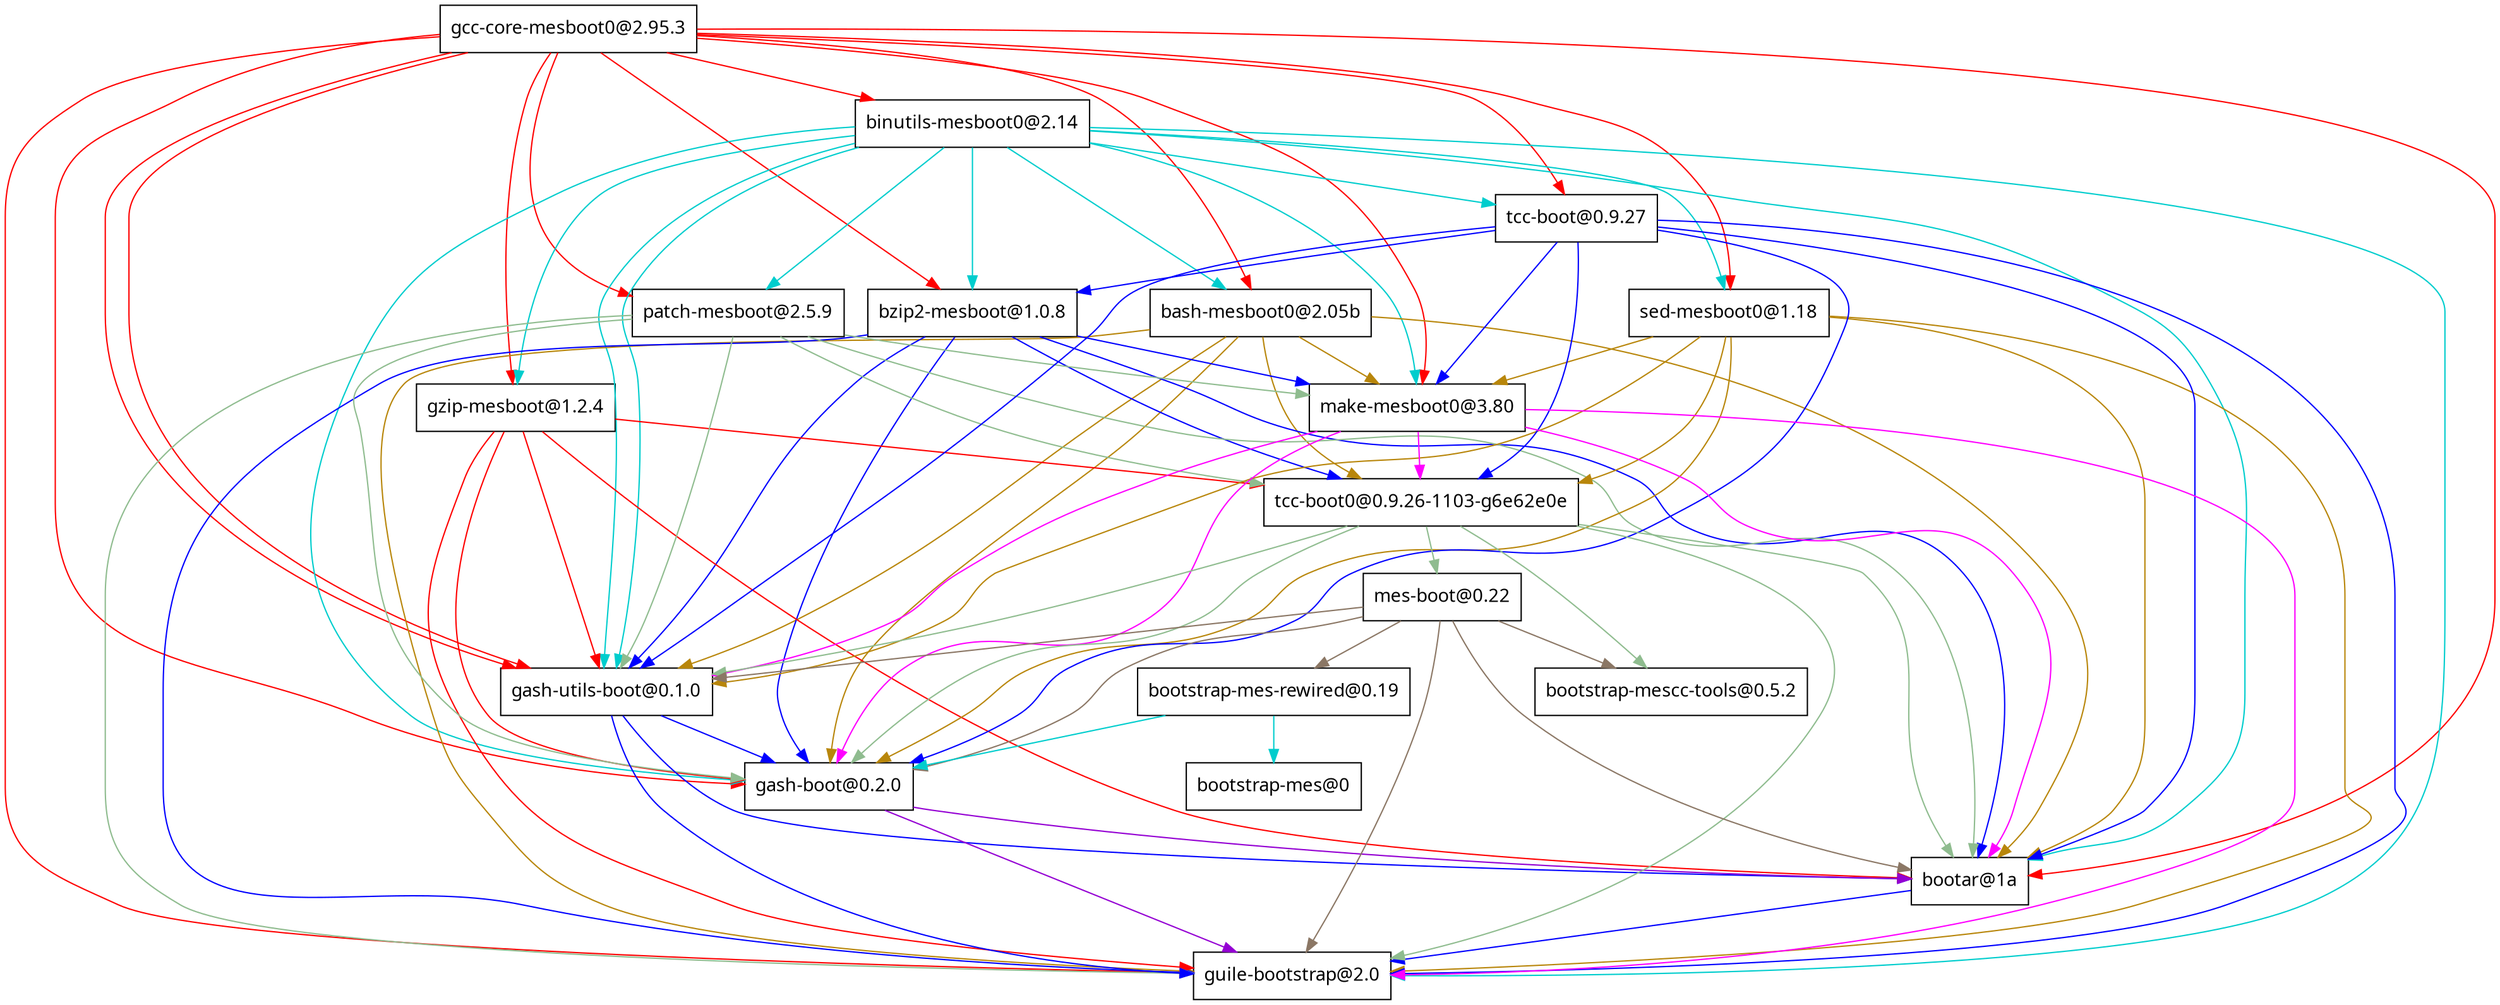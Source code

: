 digraph "Guix bag" {
  "/gnu/store/3va8hfvfyp6dbwqk3036kb25wbp0f81z-gcc-core-mesboot0-2.95.3.drv" [label = "gcc-core-mesboot0@2.95.3", shape = box, fontname = sans];
  "/gnu/store/3va8hfvfyp6dbwqk3036kb25wbp0f81z-gcc-core-mesboot0-2.95.3.drv" -> "/gnu/store/8ghnzf9idpmva8l4n8fyvvgqlln4rddi-binutils-mesboot0-2.14.drv" [color = red];
  "/gnu/store/3va8hfvfyp6dbwqk3036kb25wbp0f81z-gcc-core-mesboot0-2.95.3.drv" -> "/gnu/store/yx5dz5gi00q8h5i138h59j1jmbhr3qa4-bash-mesboot0-2.05b.drv" [color = red];
  "/gnu/store/3va8hfvfyp6dbwqk3036kb25wbp0f81z-gcc-core-mesboot0-2.95.3.drv" -> "/gnu/store/yy8bxckakx5f4rpvqfggrfy21y7bn53g-bzip2-mesboot-1.0.8.drv" [color = red];
  "/gnu/store/3va8hfvfyp6dbwqk3036kb25wbp0f81z-gcc-core-mesboot0-2.95.3.drv" -> "/gnu/store/qyphha8i1pylf10pm76400kq5d07zsvr-gzip-mesboot-1.2.4.drv" [color = red];
  "/gnu/store/3va8hfvfyp6dbwqk3036kb25wbp0f81z-gcc-core-mesboot0-2.95.3.drv" -> "/gnu/store/vn42sjmbh0zr9wn9lnbsdrxlh1zihx50-patch-mesboot-2.5.9.drv" [color = red];
  "/gnu/store/3va8hfvfyp6dbwqk3036kb25wbp0f81z-gcc-core-mesboot0-2.95.3.drv" -> "/gnu/store/16w6l2c80hh98kfykal9hpbm93cscbcg-sed-mesboot0-1.18.drv" [color = red];
  "/gnu/store/3va8hfvfyp6dbwqk3036kb25wbp0f81z-gcc-core-mesboot0-2.95.3.drv" -> "/gnu/store/yl8gsvanaj8wgngmgc4an06g5ybadad2-gash-utils-boot-0.1.0.drv" [color = red];
  "/gnu/store/3va8hfvfyp6dbwqk3036kb25wbp0f81z-gcc-core-mesboot0-2.95.3.drv" -> "/gnu/store/h1m81zsyi3l4yd9r7pd3ffanb61pszxy-tcc-boot-0.9.27.drv" [color = red];
  "/gnu/store/3va8hfvfyp6dbwqk3036kb25wbp0f81z-gcc-core-mesboot0-2.95.3.drv" -> "/gnu/store/hlm2wxhh0irfjnds4i86imdqi13iwj81-make-mesboot0-3.80.drv" [color = red];
  "/gnu/store/3va8hfvfyp6dbwqk3036kb25wbp0f81z-gcc-core-mesboot0-2.95.3.drv" -> "/gnu/store/jrf5jckbwk949npav1p62vgcg95lr4mx-gash-boot-0.2.0.drv" [color = red];
  "/gnu/store/3va8hfvfyp6dbwqk3036kb25wbp0f81z-gcc-core-mesboot0-2.95.3.drv" -> "/gnu/store/yl8gsvanaj8wgngmgc4an06g5ybadad2-gash-utils-boot-0.1.0.drv" [color = red];
  "/gnu/store/3va8hfvfyp6dbwqk3036kb25wbp0f81z-gcc-core-mesboot0-2.95.3.drv" -> "/gnu/store/w77kjhmj4c4sncndnh0kvf0jfpwpradm-bootar-1a.drv" [color = red];
  "/gnu/store/3va8hfvfyp6dbwqk3036kb25wbp0f81z-gcc-core-mesboot0-2.95.3.drv" -> "/gnu/store/qs4086i9b9q0b74l4wjqgzbdc3c0f58f-guile-bootstrap-2.0.drv" [color = red];
  "/gnu/store/8ghnzf9idpmva8l4n8fyvvgqlln4rddi-binutils-mesboot0-2.14.drv" [label = "binutils-mesboot0@2.14", shape = box, fontname = sans];
  "/gnu/store/8ghnzf9idpmva8l4n8fyvvgqlln4rddi-binutils-mesboot0-2.14.drv" -> "/gnu/store/yx5dz5gi00q8h5i138h59j1jmbhr3qa4-bash-mesboot0-2.05b.drv" [color = cyan3];
  "/gnu/store/8ghnzf9idpmva8l4n8fyvvgqlln4rddi-binutils-mesboot0-2.14.drv" -> "/gnu/store/yy8bxckakx5f4rpvqfggrfy21y7bn53g-bzip2-mesboot-1.0.8.drv" [color = cyan3];
  "/gnu/store/8ghnzf9idpmva8l4n8fyvvgqlln4rddi-binutils-mesboot0-2.14.drv" -> "/gnu/store/qyphha8i1pylf10pm76400kq5d07zsvr-gzip-mesboot-1.2.4.drv" [color = cyan3];
  "/gnu/store/8ghnzf9idpmva8l4n8fyvvgqlln4rddi-binutils-mesboot0-2.14.drv" -> "/gnu/store/vn42sjmbh0zr9wn9lnbsdrxlh1zihx50-patch-mesboot-2.5.9.drv" [color = cyan3];
  "/gnu/store/8ghnzf9idpmva8l4n8fyvvgqlln4rddi-binutils-mesboot0-2.14.drv" -> "/gnu/store/16w6l2c80hh98kfykal9hpbm93cscbcg-sed-mesboot0-1.18.drv" [color = cyan3];
  "/gnu/store/8ghnzf9idpmva8l4n8fyvvgqlln4rddi-binutils-mesboot0-2.14.drv" -> "/gnu/store/yl8gsvanaj8wgngmgc4an06g5ybadad2-gash-utils-boot-0.1.0.drv" [color = cyan3];
  "/gnu/store/8ghnzf9idpmva8l4n8fyvvgqlln4rddi-binutils-mesboot0-2.14.drv" -> "/gnu/store/h1m81zsyi3l4yd9r7pd3ffanb61pszxy-tcc-boot-0.9.27.drv" [color = cyan3];
  "/gnu/store/8ghnzf9idpmva8l4n8fyvvgqlln4rddi-binutils-mesboot0-2.14.drv" -> "/gnu/store/hlm2wxhh0irfjnds4i86imdqi13iwj81-make-mesboot0-3.80.drv" [color = cyan3];
  "/gnu/store/8ghnzf9idpmva8l4n8fyvvgqlln4rddi-binutils-mesboot0-2.14.drv" -> "/gnu/store/jrf5jckbwk949npav1p62vgcg95lr4mx-gash-boot-0.2.0.drv" [color = cyan3];
  "/gnu/store/8ghnzf9idpmva8l4n8fyvvgqlln4rddi-binutils-mesboot0-2.14.drv" -> "/gnu/store/yl8gsvanaj8wgngmgc4an06g5ybadad2-gash-utils-boot-0.1.0.drv" [color = cyan3];
  "/gnu/store/8ghnzf9idpmva8l4n8fyvvgqlln4rddi-binutils-mesboot0-2.14.drv" -> "/gnu/store/w77kjhmj4c4sncndnh0kvf0jfpwpradm-bootar-1a.drv" [color = cyan3];
  "/gnu/store/8ghnzf9idpmva8l4n8fyvvgqlln4rddi-binutils-mesboot0-2.14.drv" -> "/gnu/store/qs4086i9b9q0b74l4wjqgzbdc3c0f58f-guile-bootstrap-2.0.drv" [color = cyan3];
  "/gnu/store/yx5dz5gi00q8h5i138h59j1jmbhr3qa4-bash-mesboot0-2.05b.drv" [label = "bash-mesboot0@2.05b", shape = box, fontname = sans];
  "/gnu/store/yx5dz5gi00q8h5i138h59j1jmbhr3qa4-bash-mesboot0-2.05b.drv" -> "/gnu/store/hlm2wxhh0irfjnds4i86imdqi13iwj81-make-mesboot0-3.80.drv" [color = darkgoldenrod];
  "/gnu/store/yx5dz5gi00q8h5i138h59j1jmbhr3qa4-bash-mesboot0-2.05b.drv" -> "/gnu/store/0izhx7j1n6lcpcbvy9i9pyjkzjpbxrcj-tcc-boot0-0.9.26-1103-g6e62e0e.drv" [color = darkgoldenrod];
  "/gnu/store/yx5dz5gi00q8h5i138h59j1jmbhr3qa4-bash-mesboot0-2.05b.drv" -> "/gnu/store/jrf5jckbwk949npav1p62vgcg95lr4mx-gash-boot-0.2.0.drv" [color = darkgoldenrod];
  "/gnu/store/yx5dz5gi00q8h5i138h59j1jmbhr3qa4-bash-mesboot0-2.05b.drv" -> "/gnu/store/yl8gsvanaj8wgngmgc4an06g5ybadad2-gash-utils-boot-0.1.0.drv" [color = darkgoldenrod];
  "/gnu/store/yx5dz5gi00q8h5i138h59j1jmbhr3qa4-bash-mesboot0-2.05b.drv" -> "/gnu/store/w77kjhmj4c4sncndnh0kvf0jfpwpradm-bootar-1a.drv" [color = darkgoldenrod];
  "/gnu/store/yx5dz5gi00q8h5i138h59j1jmbhr3qa4-bash-mesboot0-2.05b.drv" -> "/gnu/store/qs4086i9b9q0b74l4wjqgzbdc3c0f58f-guile-bootstrap-2.0.drv" [color = darkgoldenrod];
  "/gnu/store/hlm2wxhh0irfjnds4i86imdqi13iwj81-make-mesboot0-3.80.drv" [label = "make-mesboot0@3.80", shape = box, fontname = sans];
  "/gnu/store/hlm2wxhh0irfjnds4i86imdqi13iwj81-make-mesboot0-3.80.drv" -> "/gnu/store/0izhx7j1n6lcpcbvy9i9pyjkzjpbxrcj-tcc-boot0-0.9.26-1103-g6e62e0e.drv" [color = magenta];
  "/gnu/store/hlm2wxhh0irfjnds4i86imdqi13iwj81-make-mesboot0-3.80.drv" -> "/gnu/store/jrf5jckbwk949npav1p62vgcg95lr4mx-gash-boot-0.2.0.drv" [color = magenta];
  "/gnu/store/hlm2wxhh0irfjnds4i86imdqi13iwj81-make-mesboot0-3.80.drv" -> "/gnu/store/yl8gsvanaj8wgngmgc4an06g5ybadad2-gash-utils-boot-0.1.0.drv" [color = magenta];
  "/gnu/store/hlm2wxhh0irfjnds4i86imdqi13iwj81-make-mesboot0-3.80.drv" -> "/gnu/store/w77kjhmj4c4sncndnh0kvf0jfpwpradm-bootar-1a.drv" [color = magenta];
  "/gnu/store/hlm2wxhh0irfjnds4i86imdqi13iwj81-make-mesboot0-3.80.drv" -> "/gnu/store/qs4086i9b9q0b74l4wjqgzbdc3c0f58f-guile-bootstrap-2.0.drv" [color = magenta];
  "/gnu/store/0izhx7j1n6lcpcbvy9i9pyjkzjpbxrcj-tcc-boot0-0.9.26-1103-g6e62e0e.drv" [label = "tcc-boot0@0.9.26-1103-g6e62e0e", shape = box, fontname = sans];
  "/gnu/store/0izhx7j1n6lcpcbvy9i9pyjkzjpbxrcj-tcc-boot0-0.9.26-1103-g6e62e0e.drv" -> "/gnu/store/iny72b5k1f531xv7fr2i31j4gqknjv2l-mes-boot-0.22.drv" [color = darkseagreen];
  "/gnu/store/0izhx7j1n6lcpcbvy9i9pyjkzjpbxrcj-tcc-boot0-0.9.26-1103-g6e62e0e.drv" -> "/gnu/store/a6nbjivhxp65wqj5s8rz0fnmwzqxmhry-bootstrap-mescc-tools-0.5.2.drv" [color = darkseagreen];
  "/gnu/store/0izhx7j1n6lcpcbvy9i9pyjkzjpbxrcj-tcc-boot0-0.9.26-1103-g6e62e0e.drv" -> "/gnu/store/jrf5jckbwk949npav1p62vgcg95lr4mx-gash-boot-0.2.0.drv" [color = darkseagreen];
  "/gnu/store/0izhx7j1n6lcpcbvy9i9pyjkzjpbxrcj-tcc-boot0-0.9.26-1103-g6e62e0e.drv" -> "/gnu/store/yl8gsvanaj8wgngmgc4an06g5ybadad2-gash-utils-boot-0.1.0.drv" [color = darkseagreen];
  "/gnu/store/0izhx7j1n6lcpcbvy9i9pyjkzjpbxrcj-tcc-boot0-0.9.26-1103-g6e62e0e.drv" -> "/gnu/store/w77kjhmj4c4sncndnh0kvf0jfpwpradm-bootar-1a.drv" [color = darkseagreen];
  "/gnu/store/0izhx7j1n6lcpcbvy9i9pyjkzjpbxrcj-tcc-boot0-0.9.26-1103-g6e62e0e.drv" -> "/gnu/store/qs4086i9b9q0b74l4wjqgzbdc3c0f58f-guile-bootstrap-2.0.drv" [color = darkseagreen];
  "/gnu/store/iny72b5k1f531xv7fr2i31j4gqknjv2l-mes-boot-0.22.drv" [label = "mes-boot@0.22", shape = box, fontname = sans];
  "/gnu/store/iny72b5k1f531xv7fr2i31j4gqknjv2l-mes-boot-0.22.drv" -> "/gnu/store/xdhz4v7icrfwdbq1j5j052id8l04arms-bootstrap-mes-rewired-0.19.drv" [color = peachpuff4];
  "/gnu/store/iny72b5k1f531xv7fr2i31j4gqknjv2l-mes-boot-0.22.drv" -> "/gnu/store/a6nbjivhxp65wqj5s8rz0fnmwzqxmhry-bootstrap-mescc-tools-0.5.2.drv" [color = peachpuff4];
  "/gnu/store/iny72b5k1f531xv7fr2i31j4gqknjv2l-mes-boot-0.22.drv" -> "/gnu/store/jrf5jckbwk949npav1p62vgcg95lr4mx-gash-boot-0.2.0.drv" [color = peachpuff4];
  "/gnu/store/iny72b5k1f531xv7fr2i31j4gqknjv2l-mes-boot-0.22.drv" -> "/gnu/store/yl8gsvanaj8wgngmgc4an06g5ybadad2-gash-utils-boot-0.1.0.drv" [color = peachpuff4];
  "/gnu/store/iny72b5k1f531xv7fr2i31j4gqknjv2l-mes-boot-0.22.drv" -> "/gnu/store/w77kjhmj4c4sncndnh0kvf0jfpwpradm-bootar-1a.drv" [color = peachpuff4];
  "/gnu/store/iny72b5k1f531xv7fr2i31j4gqknjv2l-mes-boot-0.22.drv" -> "/gnu/store/qs4086i9b9q0b74l4wjqgzbdc3c0f58f-guile-bootstrap-2.0.drv" [color = peachpuff4];
  "/gnu/store/xdhz4v7icrfwdbq1j5j052id8l04arms-bootstrap-mes-rewired-0.19.drv" [label = "bootstrap-mes-rewired@0.19", shape = box, fontname = sans];
  "/gnu/store/xdhz4v7icrfwdbq1j5j052id8l04arms-bootstrap-mes-rewired-0.19.drv" -> "/gnu/store/r7bbw2ywmgqp6m5a1hp0fs4lhc51w3sq-bootstrap-mes-0.drv" [color = cyan3];
  "/gnu/store/xdhz4v7icrfwdbq1j5j052id8l04arms-bootstrap-mes-rewired-0.19.drv" -> "/gnu/store/jrf5jckbwk949npav1p62vgcg95lr4mx-gash-boot-0.2.0.drv" [color = cyan3];
  "/gnu/store/r7bbw2ywmgqp6m5a1hp0fs4lhc51w3sq-bootstrap-mes-0.drv" [label = "bootstrap-mes@0", shape = box, fontname = sans];
  "/gnu/store/jrf5jckbwk949npav1p62vgcg95lr4mx-gash-boot-0.2.0.drv" [label = "gash-boot@0.2.0", shape = box, fontname = sans];
  "/gnu/store/jrf5jckbwk949npav1p62vgcg95lr4mx-gash-boot-0.2.0.drv" -> "/gnu/store/w77kjhmj4c4sncndnh0kvf0jfpwpradm-bootar-1a.drv" [color = darkviolet];
  "/gnu/store/jrf5jckbwk949npav1p62vgcg95lr4mx-gash-boot-0.2.0.drv" -> "/gnu/store/qs4086i9b9q0b74l4wjqgzbdc3c0f58f-guile-bootstrap-2.0.drv" [color = darkviolet];
  "/gnu/store/w77kjhmj4c4sncndnh0kvf0jfpwpradm-bootar-1a.drv" [label = "bootar@1a", shape = box, fontname = sans];
  "/gnu/store/w77kjhmj4c4sncndnh0kvf0jfpwpradm-bootar-1a.drv" -> "/gnu/store/qs4086i9b9q0b74l4wjqgzbdc3c0f58f-guile-bootstrap-2.0.drv" [color = blue];
  "/gnu/store/qs4086i9b9q0b74l4wjqgzbdc3c0f58f-guile-bootstrap-2.0.drv" [label = "guile-bootstrap@2.0", shape = box, fontname = sans];
  "/gnu/store/a6nbjivhxp65wqj5s8rz0fnmwzqxmhry-bootstrap-mescc-tools-0.5.2.drv" [label = "bootstrap-mescc-tools@0.5.2", shape = box, fontname = sans];
  "/gnu/store/yl8gsvanaj8wgngmgc4an06g5ybadad2-gash-utils-boot-0.1.0.drv" [label = "gash-utils-boot@0.1.0", shape = box, fontname = sans];
  "/gnu/store/yl8gsvanaj8wgngmgc4an06g5ybadad2-gash-utils-boot-0.1.0.drv" -> "/gnu/store/w77kjhmj4c4sncndnh0kvf0jfpwpradm-bootar-1a.drv" [color = blue];
  "/gnu/store/yl8gsvanaj8wgngmgc4an06g5ybadad2-gash-utils-boot-0.1.0.drv" -> "/gnu/store/jrf5jckbwk949npav1p62vgcg95lr4mx-gash-boot-0.2.0.drv" [color = blue];
  "/gnu/store/yl8gsvanaj8wgngmgc4an06g5ybadad2-gash-utils-boot-0.1.0.drv" -> "/gnu/store/qs4086i9b9q0b74l4wjqgzbdc3c0f58f-guile-bootstrap-2.0.drv" [color = blue];
  "/gnu/store/yy8bxckakx5f4rpvqfggrfy21y7bn53g-bzip2-mesboot-1.0.8.drv" [label = "bzip2-mesboot@1.0.8", shape = box, fontname = sans];
  "/gnu/store/yy8bxckakx5f4rpvqfggrfy21y7bn53g-bzip2-mesboot-1.0.8.drv" -> "/gnu/store/hlm2wxhh0irfjnds4i86imdqi13iwj81-make-mesboot0-3.80.drv" [color = blue];
  "/gnu/store/yy8bxckakx5f4rpvqfggrfy21y7bn53g-bzip2-mesboot-1.0.8.drv" -> "/gnu/store/0izhx7j1n6lcpcbvy9i9pyjkzjpbxrcj-tcc-boot0-0.9.26-1103-g6e62e0e.drv" [color = blue];
  "/gnu/store/yy8bxckakx5f4rpvqfggrfy21y7bn53g-bzip2-mesboot-1.0.8.drv" -> "/gnu/store/jrf5jckbwk949npav1p62vgcg95lr4mx-gash-boot-0.2.0.drv" [color = blue];
  "/gnu/store/yy8bxckakx5f4rpvqfggrfy21y7bn53g-bzip2-mesboot-1.0.8.drv" -> "/gnu/store/yl8gsvanaj8wgngmgc4an06g5ybadad2-gash-utils-boot-0.1.0.drv" [color = blue];
  "/gnu/store/yy8bxckakx5f4rpvqfggrfy21y7bn53g-bzip2-mesboot-1.0.8.drv" -> "/gnu/store/w77kjhmj4c4sncndnh0kvf0jfpwpradm-bootar-1a.drv" [color = blue];
  "/gnu/store/yy8bxckakx5f4rpvqfggrfy21y7bn53g-bzip2-mesboot-1.0.8.drv" -> "/gnu/store/qs4086i9b9q0b74l4wjqgzbdc3c0f58f-guile-bootstrap-2.0.drv" [color = blue];
  "/gnu/store/qyphha8i1pylf10pm76400kq5d07zsvr-gzip-mesboot-1.2.4.drv" [label = "gzip-mesboot@1.2.4", shape = box, fontname = sans];
  "/gnu/store/qyphha8i1pylf10pm76400kq5d07zsvr-gzip-mesboot-1.2.4.drv" -> "/gnu/store/0izhx7j1n6lcpcbvy9i9pyjkzjpbxrcj-tcc-boot0-0.9.26-1103-g6e62e0e.drv" [color = red];
  "/gnu/store/qyphha8i1pylf10pm76400kq5d07zsvr-gzip-mesboot-1.2.4.drv" -> "/gnu/store/jrf5jckbwk949npav1p62vgcg95lr4mx-gash-boot-0.2.0.drv" [color = red];
  "/gnu/store/qyphha8i1pylf10pm76400kq5d07zsvr-gzip-mesboot-1.2.4.drv" -> "/gnu/store/yl8gsvanaj8wgngmgc4an06g5ybadad2-gash-utils-boot-0.1.0.drv" [color = red];
  "/gnu/store/qyphha8i1pylf10pm76400kq5d07zsvr-gzip-mesboot-1.2.4.drv" -> "/gnu/store/w77kjhmj4c4sncndnh0kvf0jfpwpradm-bootar-1a.drv" [color = red];
  "/gnu/store/qyphha8i1pylf10pm76400kq5d07zsvr-gzip-mesboot-1.2.4.drv" -> "/gnu/store/qs4086i9b9q0b74l4wjqgzbdc3c0f58f-guile-bootstrap-2.0.drv" [color = red];
  "/gnu/store/vn42sjmbh0zr9wn9lnbsdrxlh1zihx50-patch-mesboot-2.5.9.drv" [label = "patch-mesboot@2.5.9", shape = box, fontname = sans];
  "/gnu/store/vn42sjmbh0zr9wn9lnbsdrxlh1zihx50-patch-mesboot-2.5.9.drv" -> "/gnu/store/hlm2wxhh0irfjnds4i86imdqi13iwj81-make-mesboot0-3.80.drv" [color = darkseagreen];
  "/gnu/store/vn42sjmbh0zr9wn9lnbsdrxlh1zihx50-patch-mesboot-2.5.9.drv" -> "/gnu/store/0izhx7j1n6lcpcbvy9i9pyjkzjpbxrcj-tcc-boot0-0.9.26-1103-g6e62e0e.drv" [color = darkseagreen];
  "/gnu/store/vn42sjmbh0zr9wn9lnbsdrxlh1zihx50-patch-mesboot-2.5.9.drv" -> "/gnu/store/jrf5jckbwk949npav1p62vgcg95lr4mx-gash-boot-0.2.0.drv" [color = darkseagreen];
  "/gnu/store/vn42sjmbh0zr9wn9lnbsdrxlh1zihx50-patch-mesboot-2.5.9.drv" -> "/gnu/store/yl8gsvanaj8wgngmgc4an06g5ybadad2-gash-utils-boot-0.1.0.drv" [color = darkseagreen];
  "/gnu/store/vn42sjmbh0zr9wn9lnbsdrxlh1zihx50-patch-mesboot-2.5.9.drv" -> "/gnu/store/w77kjhmj4c4sncndnh0kvf0jfpwpradm-bootar-1a.drv" [color = darkseagreen];
  "/gnu/store/vn42sjmbh0zr9wn9lnbsdrxlh1zihx50-patch-mesboot-2.5.9.drv" -> "/gnu/store/qs4086i9b9q0b74l4wjqgzbdc3c0f58f-guile-bootstrap-2.0.drv" [color = darkseagreen];
  "/gnu/store/16w6l2c80hh98kfykal9hpbm93cscbcg-sed-mesboot0-1.18.drv" [label = "sed-mesboot0@1.18", shape = box, fontname = sans];
  "/gnu/store/16w6l2c80hh98kfykal9hpbm93cscbcg-sed-mesboot0-1.18.drv" -> "/gnu/store/hlm2wxhh0irfjnds4i86imdqi13iwj81-make-mesboot0-3.80.drv" [color = darkgoldenrod];
  "/gnu/store/16w6l2c80hh98kfykal9hpbm93cscbcg-sed-mesboot0-1.18.drv" -> "/gnu/store/0izhx7j1n6lcpcbvy9i9pyjkzjpbxrcj-tcc-boot0-0.9.26-1103-g6e62e0e.drv" [color = darkgoldenrod];
  "/gnu/store/16w6l2c80hh98kfykal9hpbm93cscbcg-sed-mesboot0-1.18.drv" -> "/gnu/store/jrf5jckbwk949npav1p62vgcg95lr4mx-gash-boot-0.2.0.drv" [color = darkgoldenrod];
  "/gnu/store/16w6l2c80hh98kfykal9hpbm93cscbcg-sed-mesboot0-1.18.drv" -> "/gnu/store/yl8gsvanaj8wgngmgc4an06g5ybadad2-gash-utils-boot-0.1.0.drv" [color = darkgoldenrod];
  "/gnu/store/16w6l2c80hh98kfykal9hpbm93cscbcg-sed-mesboot0-1.18.drv" -> "/gnu/store/w77kjhmj4c4sncndnh0kvf0jfpwpradm-bootar-1a.drv" [color = darkgoldenrod];
  "/gnu/store/16w6l2c80hh98kfykal9hpbm93cscbcg-sed-mesboot0-1.18.drv" -> "/gnu/store/qs4086i9b9q0b74l4wjqgzbdc3c0f58f-guile-bootstrap-2.0.drv" [color = darkgoldenrod];
  "/gnu/store/h1m81zsyi3l4yd9r7pd3ffanb61pszxy-tcc-boot-0.9.27.drv" [label = "tcc-boot@0.9.27", shape = box, fontname = sans];
  "/gnu/store/h1m81zsyi3l4yd9r7pd3ffanb61pszxy-tcc-boot-0.9.27.drv" -> "/gnu/store/yy8bxckakx5f4rpvqfggrfy21y7bn53g-bzip2-mesboot-1.0.8.drv" [color = blue];
  "/gnu/store/h1m81zsyi3l4yd9r7pd3ffanb61pszxy-tcc-boot-0.9.27.drv" -> "/gnu/store/hlm2wxhh0irfjnds4i86imdqi13iwj81-make-mesboot0-3.80.drv" [color = blue];
  "/gnu/store/h1m81zsyi3l4yd9r7pd3ffanb61pszxy-tcc-boot-0.9.27.drv" -> "/gnu/store/0izhx7j1n6lcpcbvy9i9pyjkzjpbxrcj-tcc-boot0-0.9.26-1103-g6e62e0e.drv" [color = blue];
  "/gnu/store/h1m81zsyi3l4yd9r7pd3ffanb61pszxy-tcc-boot-0.9.27.drv" -> "/gnu/store/jrf5jckbwk949npav1p62vgcg95lr4mx-gash-boot-0.2.0.drv" [color = blue];
  "/gnu/store/h1m81zsyi3l4yd9r7pd3ffanb61pszxy-tcc-boot-0.9.27.drv" -> "/gnu/store/yl8gsvanaj8wgngmgc4an06g5ybadad2-gash-utils-boot-0.1.0.drv" [color = blue];
  "/gnu/store/h1m81zsyi3l4yd9r7pd3ffanb61pszxy-tcc-boot-0.9.27.drv" -> "/gnu/store/w77kjhmj4c4sncndnh0kvf0jfpwpradm-bootar-1a.drv" [color = blue];
  "/gnu/store/h1m81zsyi3l4yd9r7pd3ffanb61pszxy-tcc-boot-0.9.27.drv" -> "/gnu/store/qs4086i9b9q0b74l4wjqgzbdc3c0f58f-guile-bootstrap-2.0.drv" [color = blue];

}
